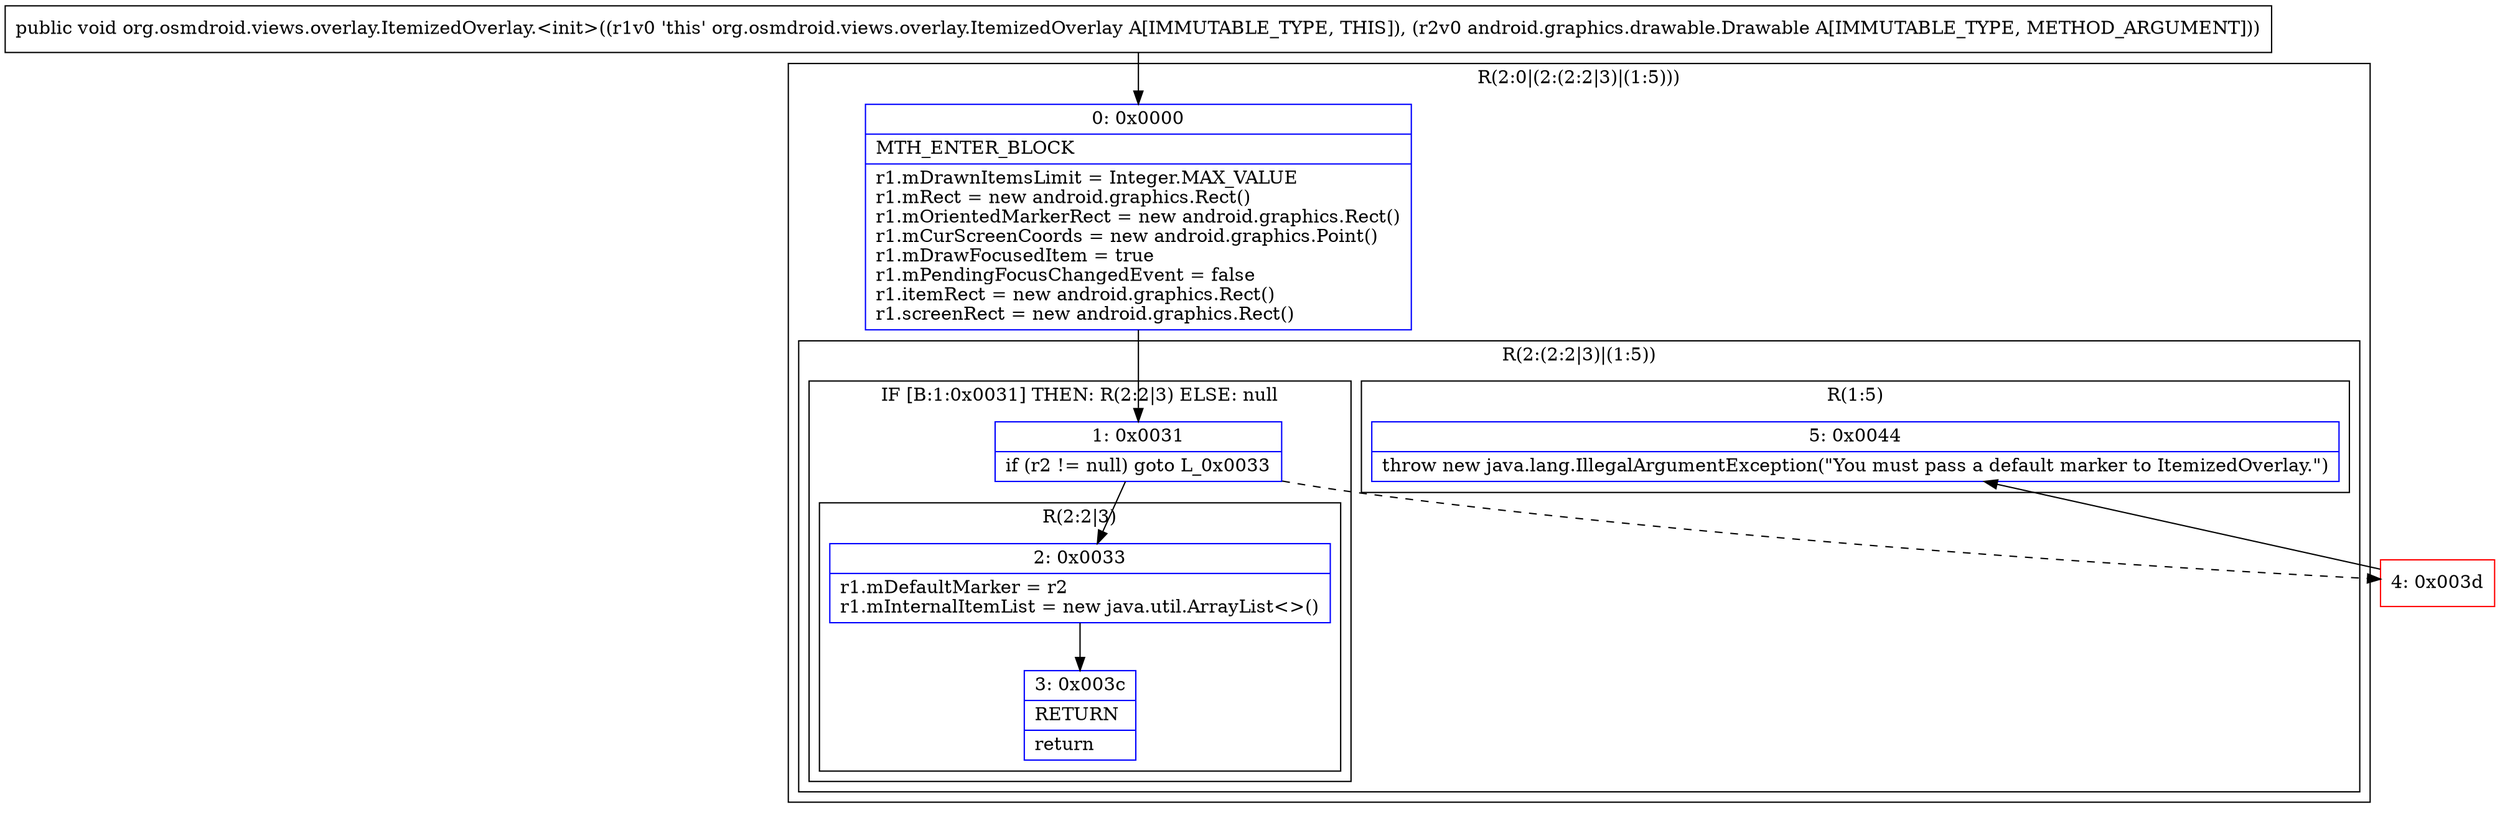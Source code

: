 digraph "CFG fororg.osmdroid.views.overlay.ItemizedOverlay.\<init\>(Landroid\/graphics\/drawable\/Drawable;)V" {
subgraph cluster_Region_1944147318 {
label = "R(2:0|(2:(2:2|3)|(1:5)))";
node [shape=record,color=blue];
Node_0 [shape=record,label="{0\:\ 0x0000|MTH_ENTER_BLOCK\l|r1.mDrawnItemsLimit = Integer.MAX_VALUE\lr1.mRect = new android.graphics.Rect()\lr1.mOrientedMarkerRect = new android.graphics.Rect()\lr1.mCurScreenCoords = new android.graphics.Point()\lr1.mDrawFocusedItem = true\lr1.mPendingFocusChangedEvent = false\lr1.itemRect = new android.graphics.Rect()\lr1.screenRect = new android.graphics.Rect()\l}"];
subgraph cluster_Region_27602842 {
label = "R(2:(2:2|3)|(1:5))";
node [shape=record,color=blue];
subgraph cluster_IfRegion_49818759 {
label = "IF [B:1:0x0031] THEN: R(2:2|3) ELSE: null";
node [shape=record,color=blue];
Node_1 [shape=record,label="{1\:\ 0x0031|if (r2 != null) goto L_0x0033\l}"];
subgraph cluster_Region_665428253 {
label = "R(2:2|3)";
node [shape=record,color=blue];
Node_2 [shape=record,label="{2\:\ 0x0033|r1.mDefaultMarker = r2\lr1.mInternalItemList = new java.util.ArrayList\<\>()\l}"];
Node_3 [shape=record,label="{3\:\ 0x003c|RETURN\l|return\l}"];
}
}
subgraph cluster_Region_1578769019 {
label = "R(1:5)";
node [shape=record,color=blue];
Node_5 [shape=record,label="{5\:\ 0x0044|throw new java.lang.IllegalArgumentException(\"You must pass a default marker to ItemizedOverlay.\")\l}"];
}
}
}
Node_4 [shape=record,color=red,label="{4\:\ 0x003d}"];
MethodNode[shape=record,label="{public void org.osmdroid.views.overlay.ItemizedOverlay.\<init\>((r1v0 'this' org.osmdroid.views.overlay.ItemizedOverlay A[IMMUTABLE_TYPE, THIS]), (r2v0 android.graphics.drawable.Drawable A[IMMUTABLE_TYPE, METHOD_ARGUMENT])) }"];
MethodNode -> Node_0;
Node_0 -> Node_1;
Node_1 -> Node_2;
Node_1 -> Node_4[style=dashed];
Node_2 -> Node_3;
Node_4 -> Node_5;
}

